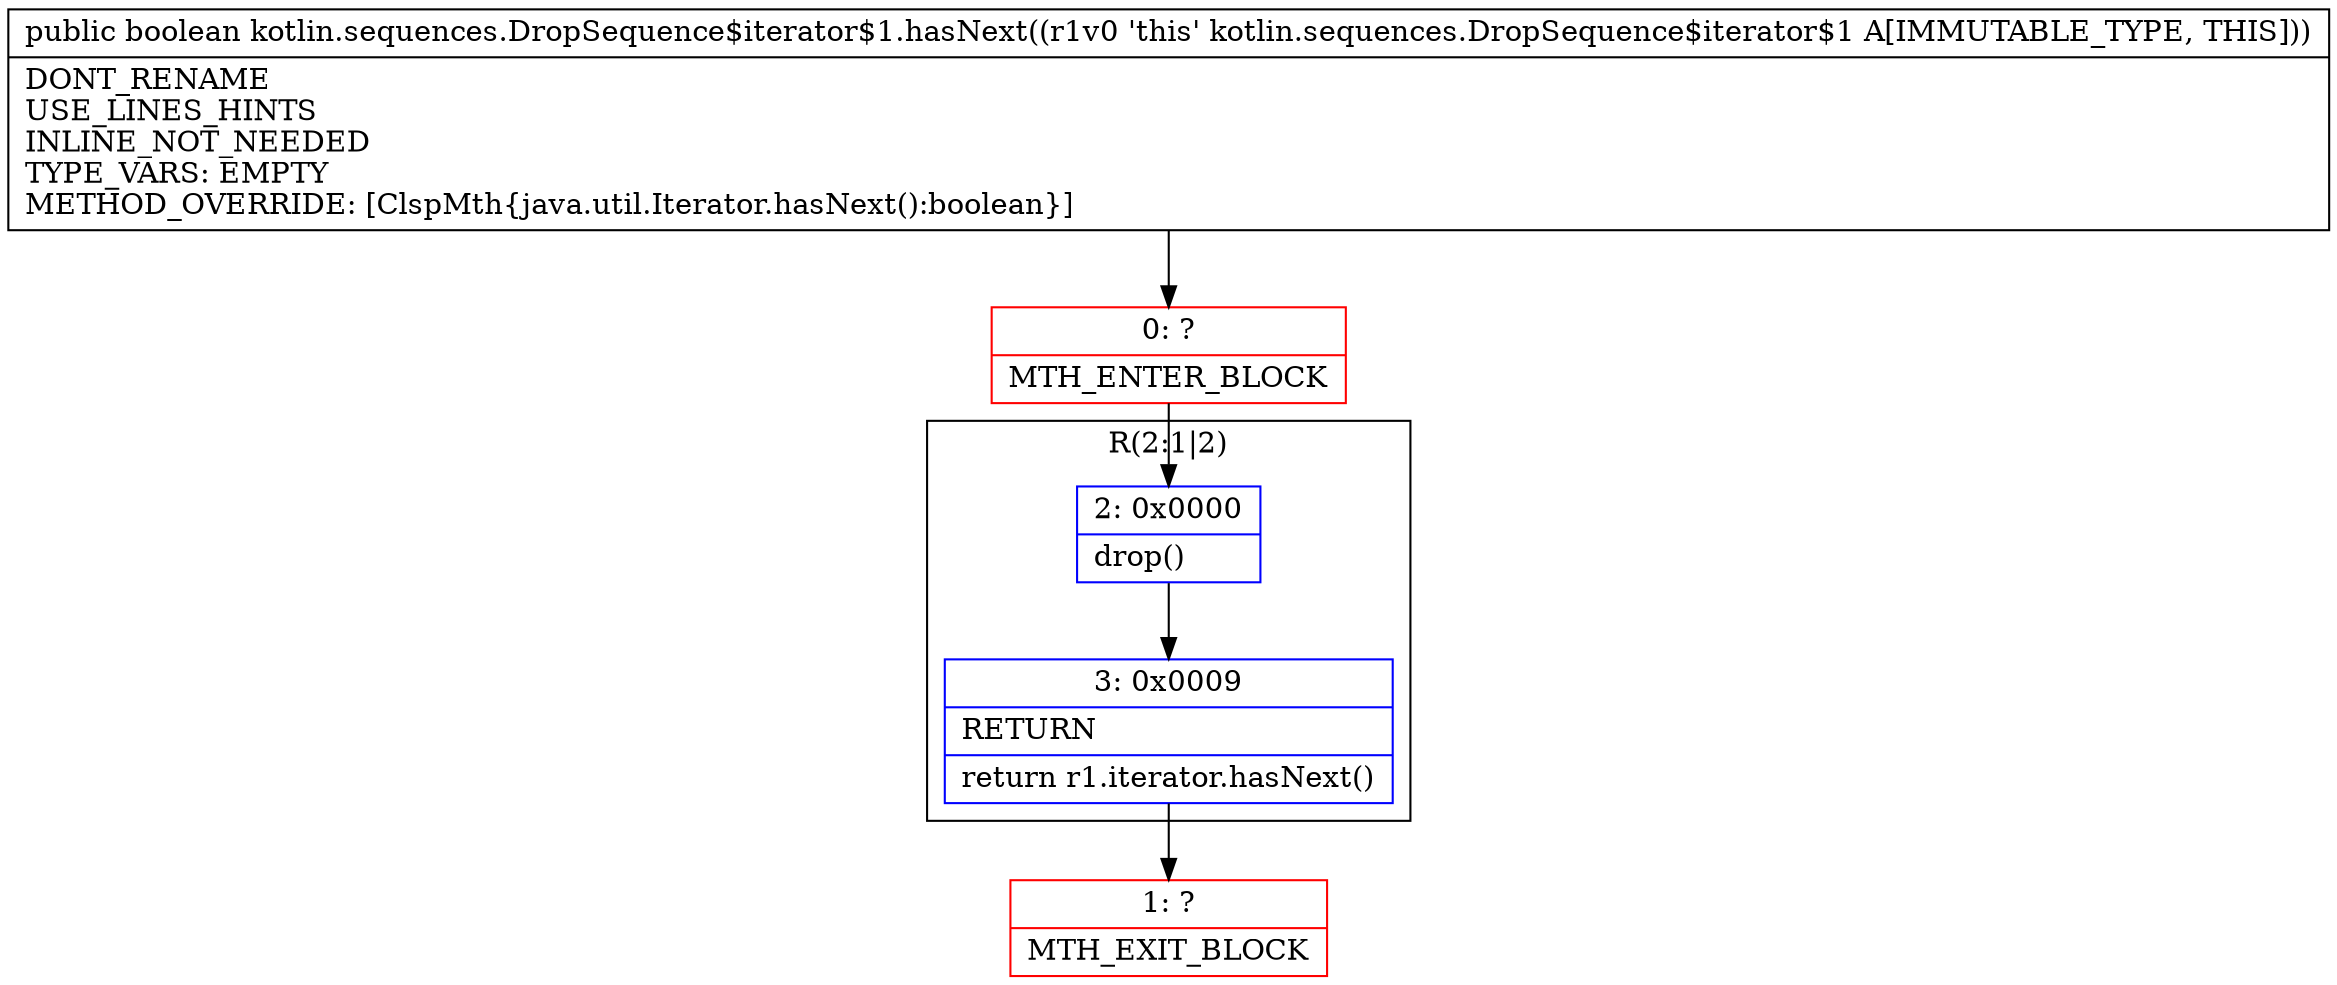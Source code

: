 digraph "CFG forkotlin.sequences.DropSequence$iterator$1.hasNext()Z" {
subgraph cluster_Region_531699613 {
label = "R(2:1|2)";
node [shape=record,color=blue];
Node_2 [shape=record,label="{2\:\ 0x0000|drop()\l}"];
Node_3 [shape=record,label="{3\:\ 0x0009|RETURN\l|return r1.iterator.hasNext()\l}"];
}
Node_0 [shape=record,color=red,label="{0\:\ ?|MTH_ENTER_BLOCK\l}"];
Node_1 [shape=record,color=red,label="{1\:\ ?|MTH_EXIT_BLOCK\l}"];
MethodNode[shape=record,label="{public boolean kotlin.sequences.DropSequence$iterator$1.hasNext((r1v0 'this' kotlin.sequences.DropSequence$iterator$1 A[IMMUTABLE_TYPE, THIS]))  | DONT_RENAME\lUSE_LINES_HINTS\lINLINE_NOT_NEEDED\lTYPE_VARS: EMPTY\lMETHOD_OVERRIDE: [ClspMth\{java.util.Iterator.hasNext():boolean\}]\l}"];
MethodNode -> Node_0;Node_2 -> Node_3;
Node_3 -> Node_1;
Node_0 -> Node_2;
}

